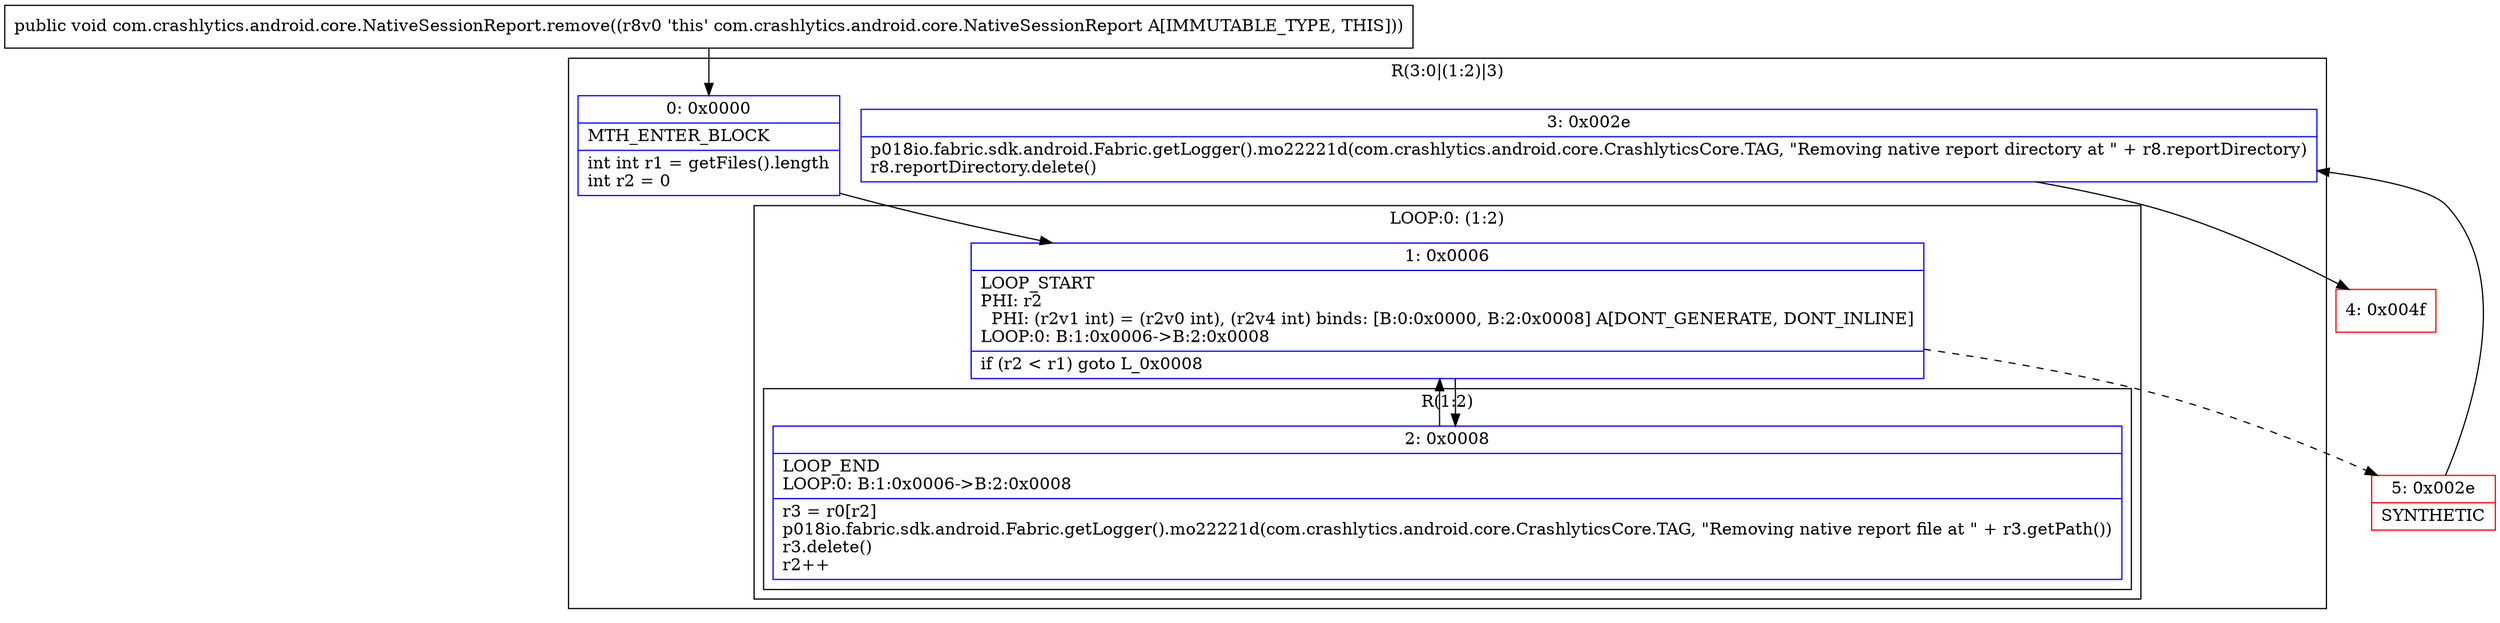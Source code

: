 digraph "CFG forcom.crashlytics.android.core.NativeSessionReport.remove()V" {
subgraph cluster_Region_1364180480 {
label = "R(3:0|(1:2)|3)";
node [shape=record,color=blue];
Node_0 [shape=record,label="{0\:\ 0x0000|MTH_ENTER_BLOCK\l|int int r1 = getFiles().length\lint r2 = 0\l}"];
subgraph cluster_LoopRegion_828267337 {
label = "LOOP:0: (1:2)";
node [shape=record,color=blue];
Node_1 [shape=record,label="{1\:\ 0x0006|LOOP_START\lPHI: r2 \l  PHI: (r2v1 int) = (r2v0 int), (r2v4 int) binds: [B:0:0x0000, B:2:0x0008] A[DONT_GENERATE, DONT_INLINE]\lLOOP:0: B:1:0x0006\-\>B:2:0x0008\l|if (r2 \< r1) goto L_0x0008\l}"];
subgraph cluster_Region_1727144535 {
label = "R(1:2)";
node [shape=record,color=blue];
Node_2 [shape=record,label="{2\:\ 0x0008|LOOP_END\lLOOP:0: B:1:0x0006\-\>B:2:0x0008\l|r3 = r0[r2]\lp018io.fabric.sdk.android.Fabric.getLogger().mo22221d(com.crashlytics.android.core.CrashlyticsCore.TAG, \"Removing native report file at \" + r3.getPath())\lr3.delete()\lr2++\l}"];
}
}
Node_3 [shape=record,label="{3\:\ 0x002e|p018io.fabric.sdk.android.Fabric.getLogger().mo22221d(com.crashlytics.android.core.CrashlyticsCore.TAG, \"Removing native report directory at \" + r8.reportDirectory)\lr8.reportDirectory.delete()\l}"];
}
Node_4 [shape=record,color=red,label="{4\:\ 0x004f}"];
Node_5 [shape=record,color=red,label="{5\:\ 0x002e|SYNTHETIC\l}"];
MethodNode[shape=record,label="{public void com.crashlytics.android.core.NativeSessionReport.remove((r8v0 'this' com.crashlytics.android.core.NativeSessionReport A[IMMUTABLE_TYPE, THIS])) }"];
MethodNode -> Node_0;
Node_0 -> Node_1;
Node_1 -> Node_2;
Node_1 -> Node_5[style=dashed];
Node_2 -> Node_1;
Node_3 -> Node_4;
Node_5 -> Node_3;
}

